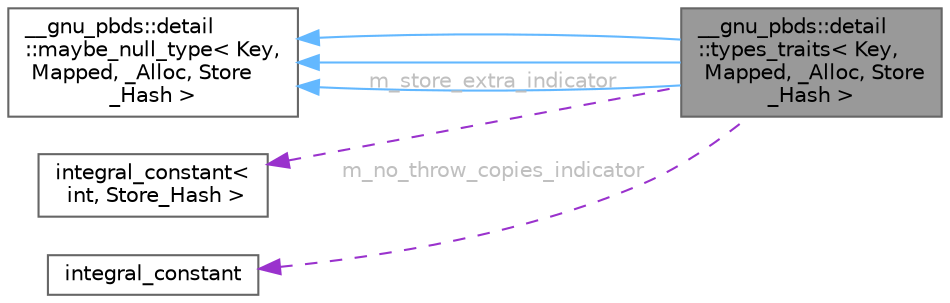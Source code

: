 digraph "__gnu_pbds::detail::types_traits&lt; Key, Mapped, _Alloc, Store_Hash &gt;"
{
 // LATEX_PDF_SIZE
  bgcolor="transparent";
  edge [fontname=Helvetica,fontsize=10,labelfontname=Helvetica,labelfontsize=10];
  node [fontname=Helvetica,fontsize=10,shape=box,height=0.2,width=0.4];
  rankdir="LR";
  Node1 [id="Node000001",label="__gnu_pbds::detail\l::types_traits\< Key,\l Mapped, _Alloc, Store\l_Hash \>",height=0.2,width=0.4,color="gray40", fillcolor="grey60", style="filled", fontcolor="black",tooltip="Traits for abstract types."];
  Node2 -> Node1 [id="edge11_Node000001_Node000002",dir="back",color="steelblue1",style="solid",tooltip=" "];
  Node2 [id="Node000002",label="__gnu_pbds::detail\l::maybe_null_type\< Key,\l Mapped, _Alloc, Store\l_Hash \>",height=0.2,width=0.4,color="gray40", fillcolor="white", style="filled",URL="$struct____gnu__pbds_1_1detail_1_1maybe__null__type.html",tooltip="Base class for conditionally defining a static data member."];
  Node2 -> Node1 [id="edge12_Node000001_Node000002",dir="back",color="steelblue1",style="solid",tooltip=" "];
  Node2 -> Node1 [id="edge13_Node000001_Node000002",dir="back",color="steelblue1",style="solid",tooltip=" "];
  Node3 -> Node1 [id="edge14_Node000001_Node000003",dir="back",color="darkorchid3",style="dashed",tooltip=" ",label=" m_store_extra_indicator",fontcolor="grey" ];
  Node3 [id="Node000003",label="integral_constant\<\l int, Store_Hash \>",height=0.2,width=0.4,color="gray40", fillcolor="white", style="filled",tooltip=" "];
  Node4 -> Node1 [id="edge15_Node000001_Node000004",dir="back",color="darkorchid3",style="dashed",tooltip=" ",label=" m_no_throw_copies_indicator",fontcolor="grey" ];
  Node4 [id="Node000004",label="integral_constant",height=0.2,width=0.4,color="gray40", fillcolor="white", style="filled",tooltip=" "];
}
